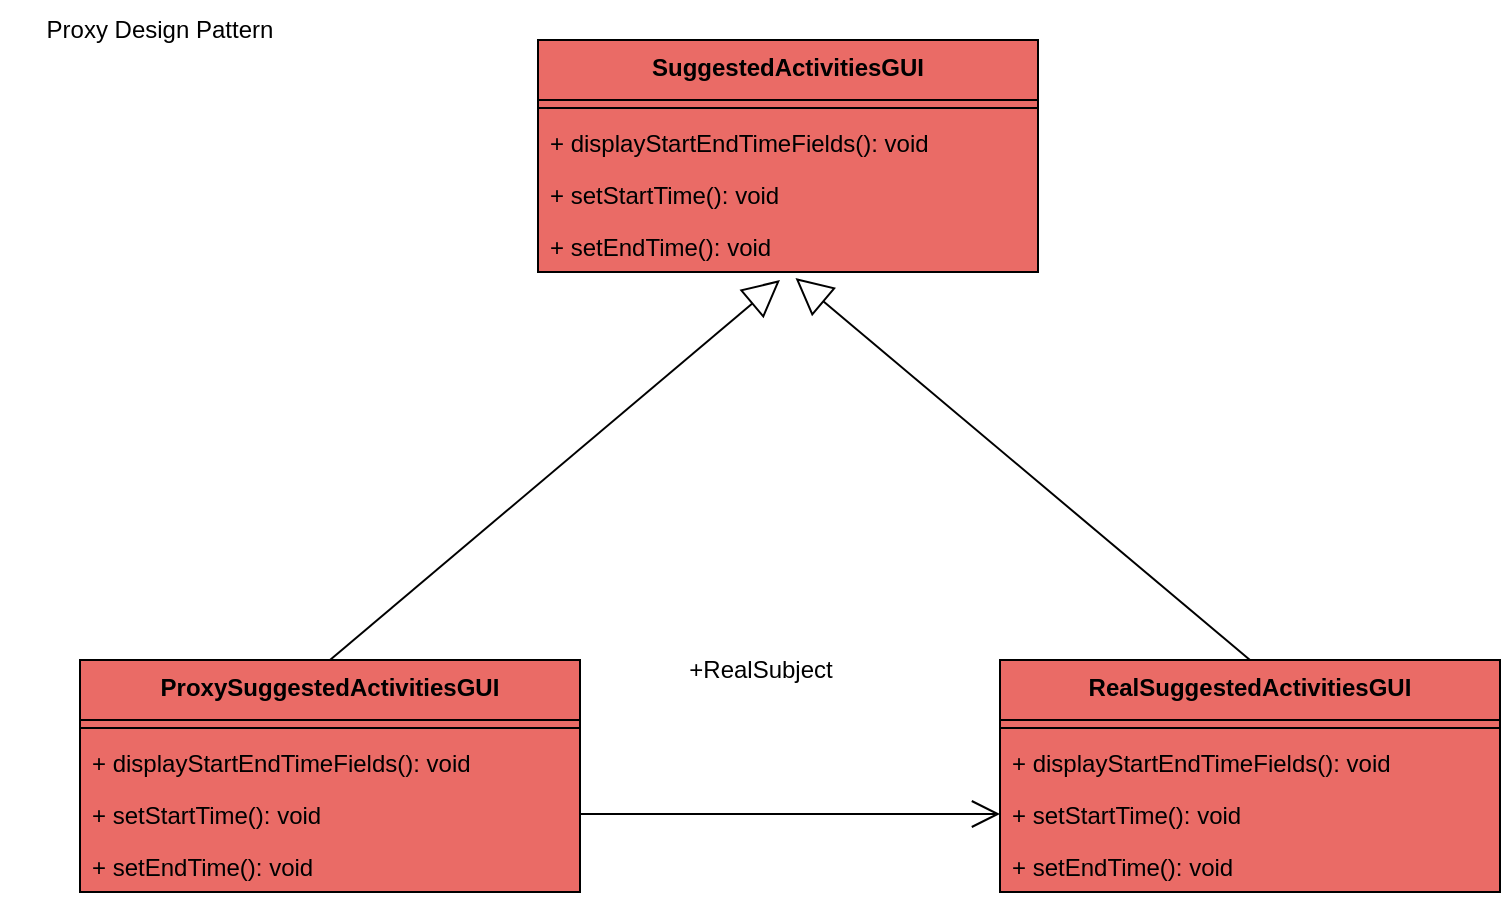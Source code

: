 <mxfile version="27.0.1">
  <diagram id="97nf2SlayfSzLlpT78EO" name="Page-12">
    <mxGraphModel dx="1213" dy="613" grid="1" gridSize="10" guides="1" tooltips="1" connect="1" arrows="1" fold="1" page="1" pageScale="1" pageWidth="827" pageHeight="1169" math="0" shadow="0">
      <root>
        <mxCell id="0" />
        <mxCell id="1" parent="0" />
        <mxCell id="xyrzaxNAodYZ4Z6qR1K5-1" value="SuggestedActivitiesGUI" style="swimlane;fontStyle=1;align=center;verticalAlign=top;childLayout=stackLayout;horizontal=1;startSize=30;horizontalStack=0;resizeParent=1;resizeParentMax=0;resizeLast=0;collapsible=1;marginBottom=0;whiteSpace=wrap;html=1;fillColor=#EA6B66;swimlaneFillColor=#EA6B66;" parent="1" vertex="1">
          <mxGeometry x="289" y="40" width="250" height="116" as="geometry" />
        </mxCell>
        <mxCell id="xyrzaxNAodYZ4Z6qR1K5-2" value="" style="line;strokeWidth=1;fillColor=none;align=left;verticalAlign=middle;spacingTop=-1;spacingLeft=3;spacingRight=3;rotatable=0;labelPosition=right;points=[];portConstraint=eastwest;strokeColor=inherit;" parent="xyrzaxNAodYZ4Z6qR1K5-1" vertex="1">
          <mxGeometry y="30" width="250" height="8" as="geometry" />
        </mxCell>
        <mxCell id="BUBC56-ESGWpyypjYJ3N-6" value="+ displayStartEndTimeFields(): void" style="text;strokeColor=none;fillColor=none;align=left;verticalAlign=top;spacingLeft=4;spacingRight=4;overflow=hidden;rotatable=0;points=[[0,0.5],[1,0.5]];portConstraint=eastwest;whiteSpace=wrap;html=1;" parent="xyrzaxNAodYZ4Z6qR1K5-1" vertex="1">
          <mxGeometry y="38" width="250" height="26" as="geometry" />
        </mxCell>
        <mxCell id="xyrzaxNAodYZ4Z6qR1K5-3" value="+ setStartTime(): void" style="text;strokeColor=none;fillColor=none;align=left;verticalAlign=top;spacingLeft=4;spacingRight=4;overflow=hidden;rotatable=0;points=[[0,0.5],[1,0.5]];portConstraint=eastwest;whiteSpace=wrap;html=1;" parent="xyrzaxNAodYZ4Z6qR1K5-1" vertex="1">
          <mxGeometry y="64" width="250" height="26" as="geometry" />
        </mxCell>
        <mxCell id="xyrzaxNAodYZ4Z6qR1K5-4" value="+ setEndTime(): void" style="text;strokeColor=none;fillColor=none;align=left;verticalAlign=top;spacingLeft=4;spacingRight=4;overflow=hidden;rotatable=0;points=[[0,0.5],[1,0.5]];portConstraint=eastwest;whiteSpace=wrap;html=1;" parent="xyrzaxNAodYZ4Z6qR1K5-1" vertex="1">
          <mxGeometry y="90" width="250" height="26" as="geometry" />
        </mxCell>
        <mxCell id="xyrzaxNAodYZ4Z6qR1K5-31" value="Proxy Design Pattern" style="text;html=1;align=center;verticalAlign=middle;whiteSpace=wrap;rounded=0;" parent="1" vertex="1">
          <mxGeometry x="20" y="20" width="160" height="30" as="geometry" />
        </mxCell>
        <mxCell id="BUBC56-ESGWpyypjYJ3N-1" value="" style="endArrow=block;endSize=16;endFill=0;html=1;rounded=0;exitX=0.5;exitY=0;exitDx=0;exitDy=0;entryX=0.484;entryY=1.154;entryDx=0;entryDy=0;entryPerimeter=0;" parent="1" source="BUBC56-ESGWpyypjYJ3N-7" target="xyrzaxNAodYZ4Z6qR1K5-4" edge="1">
          <mxGeometry width="160" relative="1" as="geometry">
            <mxPoint x="205" y="320" as="sourcePoint" />
            <mxPoint x="390" y="163" as="targetPoint" />
          </mxGeometry>
        </mxCell>
        <mxCell id="BUBC56-ESGWpyypjYJ3N-2" value="" style="endArrow=open;endFill=1;endSize=12;html=1;rounded=0;exitX=1;exitY=0.5;exitDx=0;exitDy=0;entryX=0;entryY=0.5;entryDx=0;entryDy=0;" parent="1" source="BUBC56-ESGWpyypjYJ3N-10" target="BUBC56-ESGWpyypjYJ3N-15" edge="1">
          <mxGeometry width="160" relative="1" as="geometry">
            <mxPoint x="330" y="371" as="sourcePoint" />
            <mxPoint x="470" y="371" as="targetPoint" />
          </mxGeometry>
        </mxCell>
        <mxCell id="BUBC56-ESGWpyypjYJ3N-4" value="+RealSubject" style="text;html=1;align=center;verticalAlign=middle;resizable=0;points=[];autosize=1;strokeColor=none;fillColor=none;" parent="1" vertex="1">
          <mxGeometry x="350" y="340" width="100" height="30" as="geometry" />
        </mxCell>
        <mxCell id="BUBC56-ESGWpyypjYJ3N-5" value="" style="endArrow=block;endSize=16;endFill=0;html=1;rounded=0;exitX=0.5;exitY=0;exitDx=0;exitDy=0;entryX=0.515;entryY=1.115;entryDx=0;entryDy=0;entryPerimeter=0;" parent="1" source="BUBC56-ESGWpyypjYJ3N-12" target="xyrzaxNAodYZ4Z6qR1K5-4" edge="1">
          <mxGeometry width="160" relative="1" as="geometry">
            <mxPoint x="595" y="320" as="sourcePoint" />
            <mxPoint x="515" y="190" as="targetPoint" />
          </mxGeometry>
        </mxCell>
        <mxCell id="BUBC56-ESGWpyypjYJ3N-7" value="ProxySuggestedActivitiesGUI" style="swimlane;fontStyle=1;align=center;verticalAlign=top;childLayout=stackLayout;horizontal=1;startSize=30;horizontalStack=0;resizeParent=1;resizeParentMax=0;resizeLast=0;collapsible=1;marginBottom=0;whiteSpace=wrap;html=1;fillColor=#EA6B66;swimlaneFillColor=#EA6B66;" parent="1" vertex="1">
          <mxGeometry x="60" y="350" width="250" height="116" as="geometry" />
        </mxCell>
        <mxCell id="BUBC56-ESGWpyypjYJ3N-8" value="" style="line;strokeWidth=1;fillColor=none;align=left;verticalAlign=middle;spacingTop=-1;spacingLeft=3;spacingRight=3;rotatable=0;labelPosition=right;points=[];portConstraint=eastwest;strokeColor=inherit;" parent="BUBC56-ESGWpyypjYJ3N-7" vertex="1">
          <mxGeometry y="30" width="250" height="8" as="geometry" />
        </mxCell>
        <mxCell id="BUBC56-ESGWpyypjYJ3N-9" value="+ displayStartEndTimeFields(): void" style="text;strokeColor=none;fillColor=none;align=left;verticalAlign=top;spacingLeft=4;spacingRight=4;overflow=hidden;rotatable=0;points=[[0,0.5],[1,0.5]];portConstraint=eastwest;whiteSpace=wrap;html=1;" parent="BUBC56-ESGWpyypjYJ3N-7" vertex="1">
          <mxGeometry y="38" width="250" height="26" as="geometry" />
        </mxCell>
        <mxCell id="BUBC56-ESGWpyypjYJ3N-10" value="+ setStartTime(): void" style="text;strokeColor=none;fillColor=none;align=left;verticalAlign=top;spacingLeft=4;spacingRight=4;overflow=hidden;rotatable=0;points=[[0,0.5],[1,0.5]];portConstraint=eastwest;whiteSpace=wrap;html=1;" parent="BUBC56-ESGWpyypjYJ3N-7" vertex="1">
          <mxGeometry y="64" width="250" height="26" as="geometry" />
        </mxCell>
        <mxCell id="BUBC56-ESGWpyypjYJ3N-11" value="+ setEndTime(): void" style="text;strokeColor=none;fillColor=none;align=left;verticalAlign=top;spacingLeft=4;spacingRight=4;overflow=hidden;rotatable=0;points=[[0,0.5],[1,0.5]];portConstraint=eastwest;whiteSpace=wrap;html=1;" parent="BUBC56-ESGWpyypjYJ3N-7" vertex="1">
          <mxGeometry y="90" width="250" height="26" as="geometry" />
        </mxCell>
        <mxCell id="BUBC56-ESGWpyypjYJ3N-12" value="RealSuggestedActivitiesGUI" style="swimlane;fontStyle=1;align=center;verticalAlign=top;childLayout=stackLayout;horizontal=1;startSize=30;horizontalStack=0;resizeParent=1;resizeParentMax=0;resizeLast=0;collapsible=1;marginBottom=0;whiteSpace=wrap;html=1;fillColor=#EA6B66;swimlaneFillColor=#EA6B66;" parent="1" vertex="1">
          <mxGeometry x="520" y="350" width="250" height="116" as="geometry" />
        </mxCell>
        <mxCell id="BUBC56-ESGWpyypjYJ3N-13" value="" style="line;strokeWidth=1;fillColor=none;align=left;verticalAlign=middle;spacingTop=-1;spacingLeft=3;spacingRight=3;rotatable=0;labelPosition=right;points=[];portConstraint=eastwest;strokeColor=inherit;" parent="BUBC56-ESGWpyypjYJ3N-12" vertex="1">
          <mxGeometry y="30" width="250" height="8" as="geometry" />
        </mxCell>
        <mxCell id="BUBC56-ESGWpyypjYJ3N-14" value="+ displayStartEndTimeFields(): void" style="text;strokeColor=none;fillColor=none;align=left;verticalAlign=top;spacingLeft=4;spacingRight=4;overflow=hidden;rotatable=0;points=[[0,0.5],[1,0.5]];portConstraint=eastwest;whiteSpace=wrap;html=1;" parent="BUBC56-ESGWpyypjYJ3N-12" vertex="1">
          <mxGeometry y="38" width="250" height="26" as="geometry" />
        </mxCell>
        <mxCell id="BUBC56-ESGWpyypjYJ3N-15" value="+ setStartTime(): void" style="text;strokeColor=none;fillColor=none;align=left;verticalAlign=top;spacingLeft=4;spacingRight=4;overflow=hidden;rotatable=0;points=[[0,0.5],[1,0.5]];portConstraint=eastwest;whiteSpace=wrap;html=1;" parent="BUBC56-ESGWpyypjYJ3N-12" vertex="1">
          <mxGeometry y="64" width="250" height="26" as="geometry" />
        </mxCell>
        <mxCell id="BUBC56-ESGWpyypjYJ3N-16" value="+ setEndTime(): void" style="text;strokeColor=none;fillColor=none;align=left;verticalAlign=top;spacingLeft=4;spacingRight=4;overflow=hidden;rotatable=0;points=[[0,0.5],[1,0.5]];portConstraint=eastwest;whiteSpace=wrap;html=1;" parent="BUBC56-ESGWpyypjYJ3N-12" vertex="1">
          <mxGeometry y="90" width="250" height="26" as="geometry" />
        </mxCell>
      </root>
    </mxGraphModel>
  </diagram>
</mxfile>
